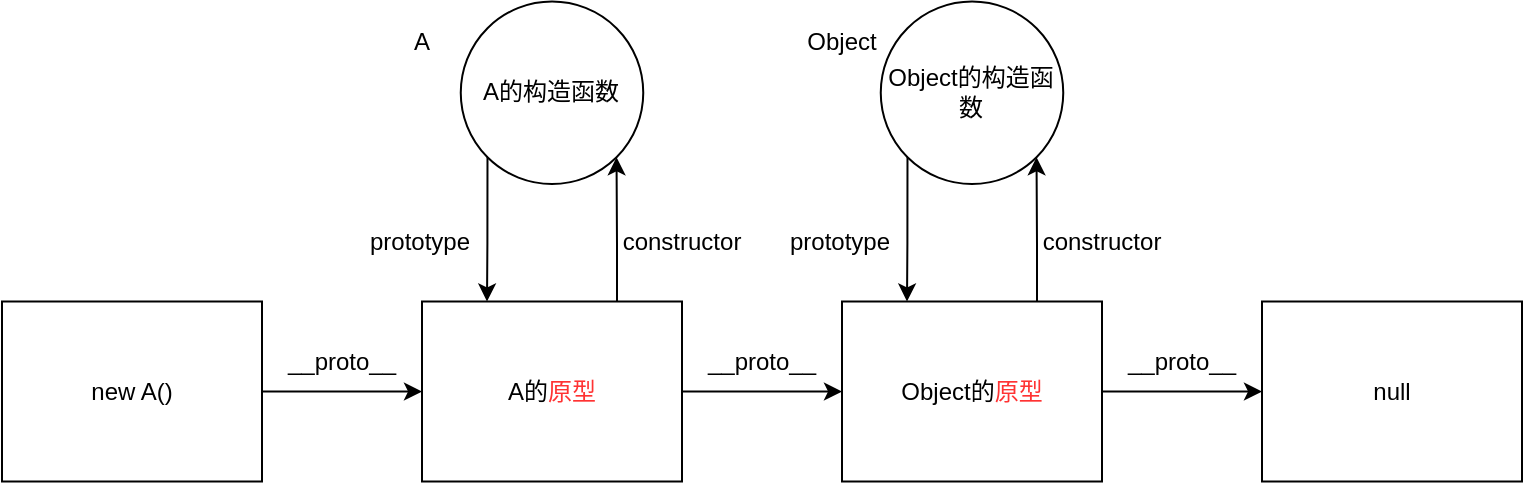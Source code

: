 <mxfile version="14.6.12" type="github">
  <diagram id="prtHgNgQTEPvFCAcTncT" name="Page-1">
    <mxGraphModel dx="1008" dy="523" grid="1" gridSize="10" guides="1" tooltips="1" connect="1" arrows="1" fold="1" page="1" pageScale="1" pageWidth="291" pageHeight="413" math="0" shadow="0">
      <root>
        <mxCell id="0" />
        <mxCell id="1" parent="0" />
        <mxCell id="bVtSqR3nZb3WcU69157r-57" style="edgeStyle=orthogonalEdgeStyle;rounded=0;orthogonalLoop=1;jettySize=auto;html=1;exitX=0;exitY=1;exitDx=0;exitDy=0;entryX=0.25;entryY=0;entryDx=0;entryDy=0;" edge="1" parent="1" source="bVtSqR3nZb3WcU69157r-2" target="bVtSqR3nZb3WcU69157r-45">
          <mxGeometry relative="1" as="geometry" />
        </mxCell>
        <mxCell id="bVtSqR3nZb3WcU69157r-2" value="&lt;span&gt;A的构造函数&lt;/span&gt;" style="ellipse;whiteSpace=wrap;html=1;aspect=fixed;" vertex="1" parent="1">
          <mxGeometry x="263.38" y="73.75" width="91.25" height="91.25" as="geometry" />
        </mxCell>
        <mxCell id="bVtSqR3nZb3WcU69157r-14" value="A" style="text;html=1;strokeColor=none;fillColor=none;align=center;verticalAlign=middle;whiteSpace=wrap;rounded=0;" vertex="1" parent="1">
          <mxGeometry x="224" y="83.75" width="40" height="20" as="geometry" />
        </mxCell>
        <mxCell id="bVtSqR3nZb3WcU69157r-16" value="constructor" style="text;html=1;strokeColor=none;fillColor=none;align=center;verticalAlign=middle;whiteSpace=wrap;rounded=0;" vertex="1" parent="1">
          <mxGeometry x="354" y="183.75" width="40" height="20" as="geometry" />
        </mxCell>
        <mxCell id="bVtSqR3nZb3WcU69157r-19" value="prototype" style="text;html=1;strokeColor=none;fillColor=none;align=center;verticalAlign=middle;whiteSpace=wrap;rounded=0;" vertex="1" parent="1">
          <mxGeometry x="223.38" y="183.75" width="40" height="20" as="geometry" />
        </mxCell>
        <mxCell id="bVtSqR3nZb3WcU69157r-48" style="edgeStyle=orthogonalEdgeStyle;rounded=0;orthogonalLoop=1;jettySize=auto;html=1;entryX=0;entryY=0.5;entryDx=0;entryDy=0;" edge="1" parent="1" source="bVtSqR3nZb3WcU69157r-44" target="bVtSqR3nZb3WcU69157r-45">
          <mxGeometry relative="1" as="geometry" />
        </mxCell>
        <mxCell id="bVtSqR3nZb3WcU69157r-44" value="new A()" style="rounded=0;whiteSpace=wrap;html=1;" vertex="1" parent="1">
          <mxGeometry x="34" y="223.75" width="130" height="90" as="geometry" />
        </mxCell>
        <mxCell id="bVtSqR3nZb3WcU69157r-49" style="edgeStyle=orthogonalEdgeStyle;rounded=0;orthogonalLoop=1;jettySize=auto;html=1;entryX=0;entryY=0.5;entryDx=0;entryDy=0;" edge="1" parent="1" source="bVtSqR3nZb3WcU69157r-45" target="bVtSqR3nZb3WcU69157r-46">
          <mxGeometry relative="1" as="geometry" />
        </mxCell>
        <mxCell id="bVtSqR3nZb3WcU69157r-56" style="edgeStyle=orthogonalEdgeStyle;rounded=0;orthogonalLoop=1;jettySize=auto;html=1;exitX=0.75;exitY=0;exitDx=0;exitDy=0;entryX=1;entryY=1;entryDx=0;entryDy=0;" edge="1" parent="1" source="bVtSqR3nZb3WcU69157r-45" target="bVtSqR3nZb3WcU69157r-2">
          <mxGeometry relative="1" as="geometry" />
        </mxCell>
        <mxCell id="bVtSqR3nZb3WcU69157r-45" value="A的&lt;font color=&quot;#ff3333&quot;&gt;原型&lt;/font&gt;" style="rounded=0;whiteSpace=wrap;html=1;" vertex="1" parent="1">
          <mxGeometry x="244" y="223.75" width="130" height="90" as="geometry" />
        </mxCell>
        <mxCell id="bVtSqR3nZb3WcU69157r-50" style="edgeStyle=orthogonalEdgeStyle;rounded=0;orthogonalLoop=1;jettySize=auto;html=1;" edge="1" parent="1" source="bVtSqR3nZb3WcU69157r-46" target="bVtSqR3nZb3WcU69157r-47">
          <mxGeometry relative="1" as="geometry" />
        </mxCell>
        <mxCell id="bVtSqR3nZb3WcU69157r-62" style="edgeStyle=orthogonalEdgeStyle;rounded=0;orthogonalLoop=1;jettySize=auto;html=1;exitX=0.75;exitY=0;exitDx=0;exitDy=0;entryX=1;entryY=1;entryDx=0;entryDy=0;" edge="1" parent="1" source="bVtSqR3nZb3WcU69157r-46" target="bVtSqR3nZb3WcU69157r-60">
          <mxGeometry relative="1" as="geometry" />
        </mxCell>
        <mxCell id="bVtSqR3nZb3WcU69157r-46" value="Object的&lt;span style=&quot;color: rgb(255 , 51 , 51)&quot;&gt;原型&lt;/span&gt;" style="rounded=0;whiteSpace=wrap;html=1;" vertex="1" parent="1">
          <mxGeometry x="454" y="223.75" width="130" height="90" as="geometry" />
        </mxCell>
        <mxCell id="bVtSqR3nZb3WcU69157r-47" value="null" style="rounded=0;whiteSpace=wrap;html=1;" vertex="1" parent="1">
          <mxGeometry x="664" y="223.75" width="130" height="90" as="geometry" />
        </mxCell>
        <mxCell id="bVtSqR3nZb3WcU69157r-51" value="__proto__" style="text;html=1;strokeColor=none;fillColor=none;align=center;verticalAlign=middle;whiteSpace=wrap;rounded=0;" vertex="1" parent="1">
          <mxGeometry x="184" y="243.75" width="40" height="20" as="geometry" />
        </mxCell>
        <mxCell id="bVtSqR3nZb3WcU69157r-52" value="__proto__" style="text;html=1;strokeColor=none;fillColor=none;align=center;verticalAlign=middle;whiteSpace=wrap;rounded=0;" vertex="1" parent="1">
          <mxGeometry x="394" y="243.75" width="40" height="20" as="geometry" />
        </mxCell>
        <mxCell id="bVtSqR3nZb3WcU69157r-53" value="__proto__" style="text;html=1;strokeColor=none;fillColor=none;align=center;verticalAlign=middle;whiteSpace=wrap;rounded=0;" vertex="1" parent="1">
          <mxGeometry x="604" y="243.75" width="40" height="20" as="geometry" />
        </mxCell>
        <mxCell id="bVtSqR3nZb3WcU69157r-63" style="edgeStyle=orthogonalEdgeStyle;rounded=0;orthogonalLoop=1;jettySize=auto;html=1;exitX=0;exitY=1;exitDx=0;exitDy=0;entryX=0.25;entryY=0;entryDx=0;entryDy=0;" edge="1" parent="1" source="bVtSqR3nZb3WcU69157r-60" target="bVtSqR3nZb3WcU69157r-46">
          <mxGeometry relative="1" as="geometry" />
        </mxCell>
        <mxCell id="bVtSqR3nZb3WcU69157r-60" value="Object的构造函数" style="ellipse;whiteSpace=wrap;html=1;aspect=fixed;" vertex="1" parent="1">
          <mxGeometry x="473.38" y="73.75" width="91.25" height="91.25" as="geometry" />
        </mxCell>
        <mxCell id="bVtSqR3nZb3WcU69157r-61" value="Object" style="text;html=1;strokeColor=none;fillColor=none;align=center;verticalAlign=middle;whiteSpace=wrap;rounded=0;" vertex="1" parent="1">
          <mxGeometry x="434" y="83.75" width="40" height="20" as="geometry" />
        </mxCell>
        <mxCell id="bVtSqR3nZb3WcU69157r-64" value="constructor" style="text;html=1;strokeColor=none;fillColor=none;align=center;verticalAlign=middle;whiteSpace=wrap;rounded=0;" vertex="1" parent="1">
          <mxGeometry x="564" y="183.75" width="40" height="20" as="geometry" />
        </mxCell>
        <mxCell id="bVtSqR3nZb3WcU69157r-65" value="prototype" style="text;html=1;strokeColor=none;fillColor=none;align=center;verticalAlign=middle;whiteSpace=wrap;rounded=0;" vertex="1" parent="1">
          <mxGeometry x="433.38" y="183.75" width="40" height="20" as="geometry" />
        </mxCell>
      </root>
    </mxGraphModel>
  </diagram>
</mxfile>
